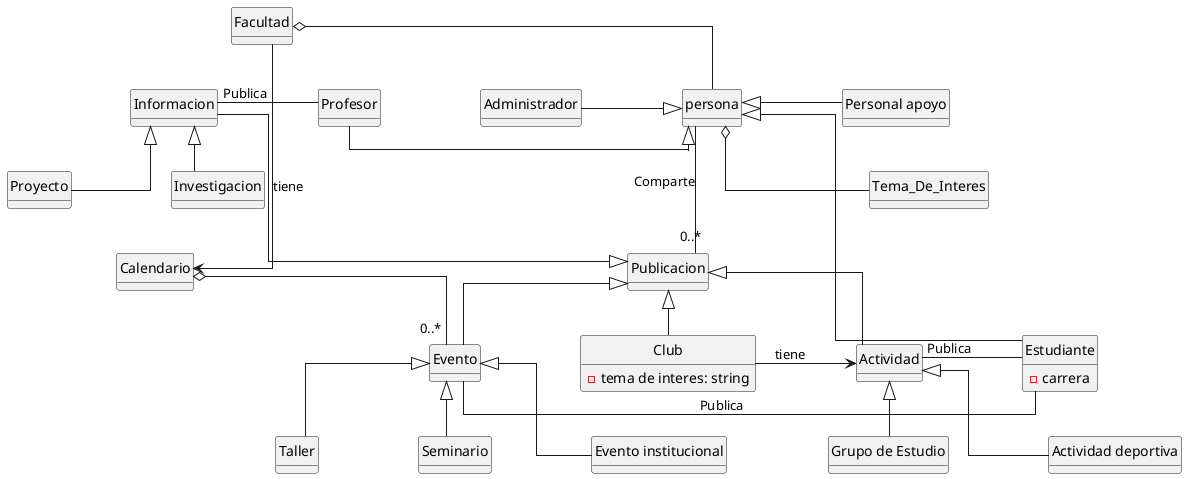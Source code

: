 @startuml
skinparam linetype ortho
hide empty methods
hide empty circle
skinparam nodesep 100
skinparam ranksep 45
'Clases principales
class Facultad
class Tema_De_Interes
class persona 
persona o-d- Tema_De_Interes
class Informacion
class Evento
class Calendario
class Publicacion
class Actividad
class Club {
 -tema de interes: string
}
'Clases que heredan de persona
class Estudiante {
 -carrera
}
class Profesor
class "Personal apoyo" as cp
class Administrador
'Clases que heredan de Informacion
class Investigacion
class Proyecto
'Clases que heredan de Evento
class Taller
class Seminario
class "Evento institucional" as cei
'Clases que heredan de Actividad
class "Actividad deportiva" as cap
class "Grupo de Estudio" as cge
'Herencia
persona <|-- Estudiante
persona <|-l- Profesor
persona <|- cp
persona <|-l Administrador
Publicacion <|-- Informacion
Publicacion <|-- Evento
Publicacion <|-- Actividad
Publicacion <|-- Club
Informacion <|-- Investigacion
Informacion <|-- Proyecto
Actividad <|-- cap
Actividad <|-- cge
Evento <|-- Taller
Evento <|-- Seminario
Evento <|-- cei
'Conexiones
Facultad o-d- persona
Facultad -d-> Calendario : tiene
Evento "0..*" -u-o Calendario
Club -> Actividad : tiene
'Relaciones
Publicacion "0..*" -u- persona : Comparte
Estudiante -l- Evento : Publica
Estudiante -l- Actividad : Publica
Profesor -l- Informacion : Publica
'Conexiones invisibles para formato del diagrama
Publicacion -u[hidden]-- persona
@enduml
